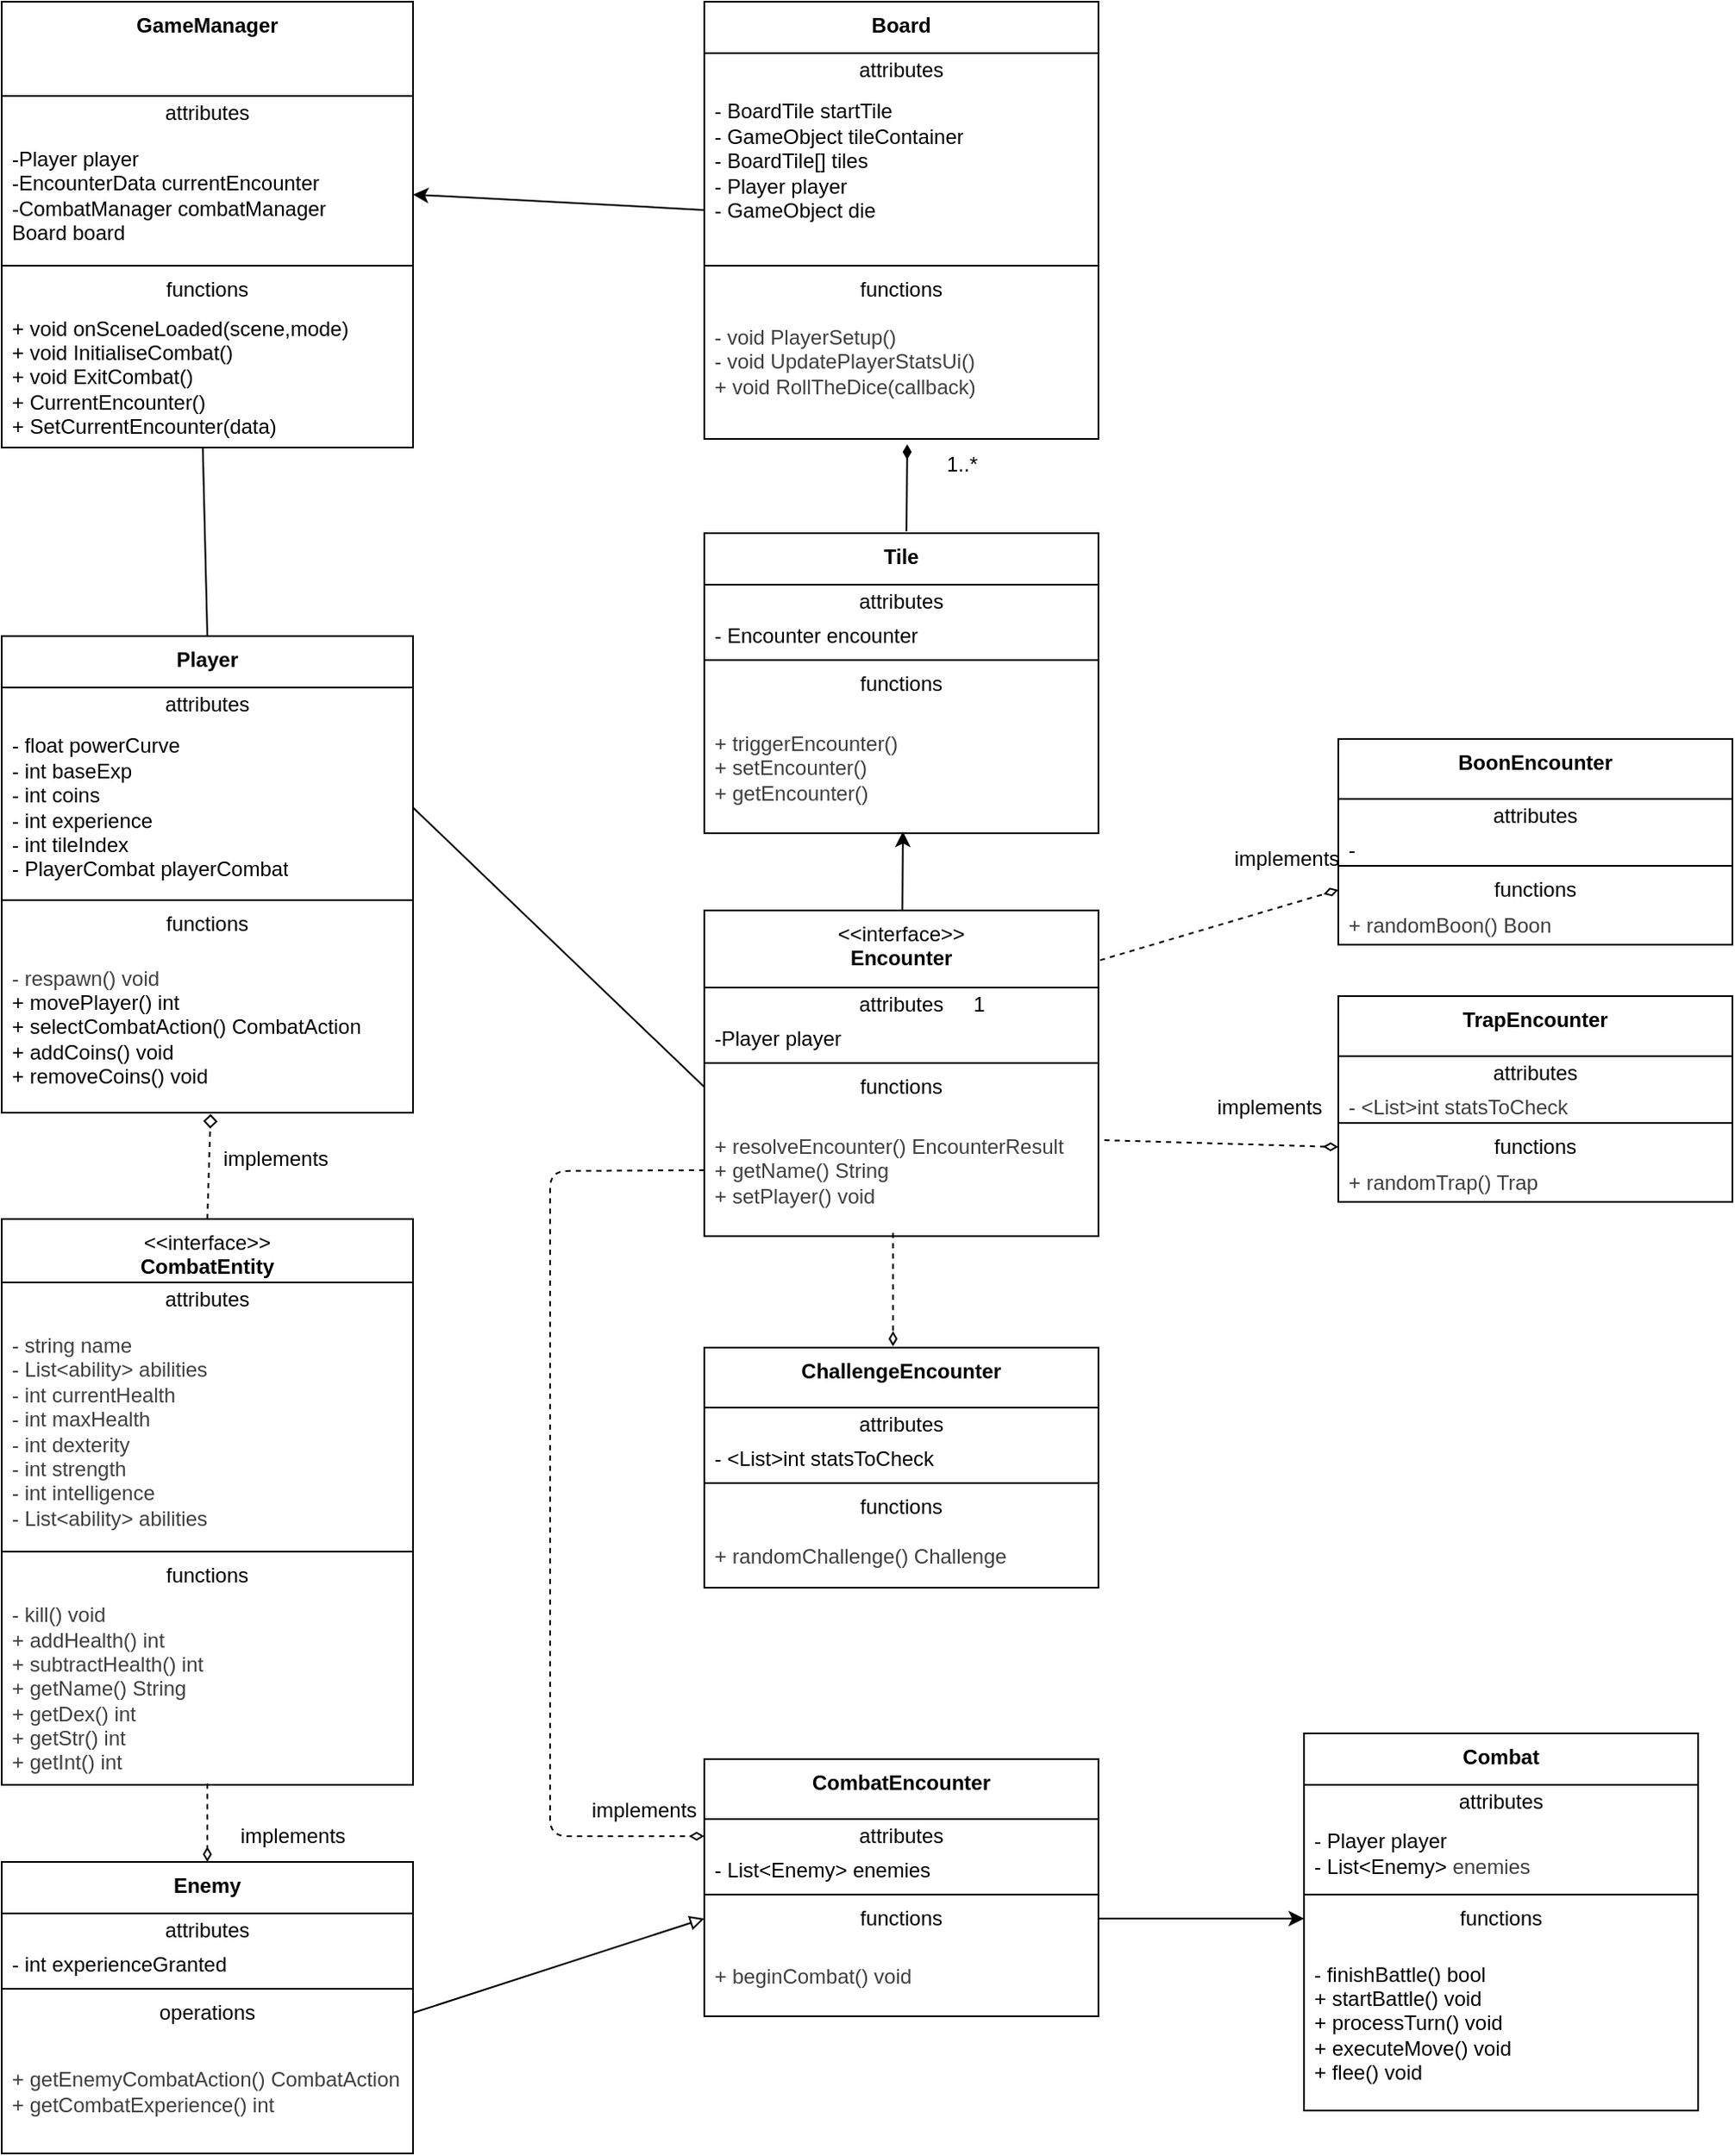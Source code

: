<mxfile>
    <diagram id="9vZlj5ZIvsiJVY9Kg-dg" name="Page-1">
        <mxGraphModel dx="1209" dy="659" grid="1" gridSize="10" guides="1" tooltips="1" connect="1" arrows="1" fold="1" page="1" pageScale="1" pageWidth="850" pageHeight="1100" math="0" shadow="0">
            <root>
                <mxCell id="0"/>
                <mxCell id="1" parent="0"/>
                <mxCell id="45" style="edgeStyle=none;html=1;entryX=0.489;entryY=1.003;entryDx=0;entryDy=0;endArrow=none;endFill=0;exitX=0.5;exitY=0;exitDx=0;exitDy=0;entryPerimeter=0;" parent="1" source="70" target="85" edge="1">
                    <mxGeometry relative="1" as="geometry"/>
                </mxCell>
                <mxCell id="32" style="edgeStyle=none;html=1;entryX=0.515;entryY=1.041;entryDx=0;entryDy=0;endArrow=diamondThin;endFill=1;entryPerimeter=0;" parent="1" target="142" edge="1">
                    <mxGeometry relative="1" as="geometry">
                        <mxPoint x="638" y="319" as="sourcePoint"/>
                        <mxPoint x="608.75" y="160" as="targetPoint"/>
                    </mxGeometry>
                </mxCell>
                <mxCell id="35" style="edgeStyle=none;html=1;entryX=0;entryY=0.5;entryDx=0;entryDy=0;dashed=1;endArrow=diamondThin;endFill=0;exitX=0;exitY=0.5;exitDx=0;exitDy=0;" parent="1" source="109" target="117" edge="1">
                    <mxGeometry relative="1" as="geometry">
                        <mxPoint x="735.09" y="719.01" as="sourcePoint"/>
                        <mxPoint x="721.25" y="1060" as="targetPoint"/>
                        <Array as="points">
                            <mxPoint x="430" y="692"/>
                            <mxPoint x="430" y="1080"/>
                        </Array>
                    </mxGeometry>
                </mxCell>
                <mxCell id="38" style="edgeStyle=none;html=1;entryX=0.479;entryY=-0.005;entryDx=0;entryDy=0;dashed=1;endArrow=diamondThin;endFill=0;exitX=0.479;exitY=0.976;exitDx=0;exitDy=0;entryPerimeter=0;exitPerimeter=0;" parent="1" source="109" target="110" edge="1">
                    <mxGeometry relative="1" as="geometry">
                        <mxPoint x="662.5" y="720" as="sourcePoint"/>
                        <mxPoint x="591.03" y="881.54" as="targetPoint"/>
                    </mxGeometry>
                </mxCell>
                <mxCell id="61" style="edgeStyle=none;html=1;dashed=1;endArrow=diamondThin;endFill=0;exitX=1.015;exitY=0.273;exitDx=0;exitDy=0;exitPerimeter=0;entryX=0;entryY=0.5;entryDx=0;entryDy=0;" parent="1" source="109" target="160" edge="1">
                    <mxGeometry relative="1" as="geometry">
                        <mxPoint x="790" y="697.241" as="sourcePoint"/>
                        <mxPoint x="910" y="739.466" as="targetPoint"/>
                    </mxGeometry>
                </mxCell>
                <mxCell id="64" style="edgeStyle=none;html=1;exitX=1.004;exitY=0.153;exitDx=0;exitDy=0;endArrow=diamondThin;endFill=0;dashed=1;entryX=0;entryY=0.5;entryDx=0;entryDy=0;exitPerimeter=0;" parent="1" source="102" target="148" edge="1">
                    <mxGeometry relative="1" as="geometry">
                        <mxPoint x="920" y="555" as="targetPoint"/>
                        <mxPoint x="747.5" y="610" as="sourcePoint"/>
                    </mxGeometry>
                </mxCell>
                <mxCell id="69" style="edgeStyle=none;html=1;entryX=0;entryY=0.5;entryDx=0;entryDy=0;exitX=1;exitY=0.5;exitDx=0;exitDy=0;" parent="1" source="120" target="128" edge="1">
                    <mxGeometry relative="1" as="geometry">
                        <mxPoint x="763.75" y="1115" as="sourcePoint"/>
                        <mxPoint x="830" y="1115" as="targetPoint"/>
                    </mxGeometry>
                </mxCell>
                <mxCell id="33" style="edgeStyle=none;html=1;entryX=0.508;entryY=1.008;entryDx=0;entryDy=0;dashed=1;endArrow=diamond;endFill=0;entryPerimeter=0;exitX=0.5;exitY=0;exitDx=0;exitDy=0;" parent="1" source="86" target="77" edge="1">
                    <mxGeometry relative="1" as="geometry"/>
                </mxCell>
                <mxCell id="34" style="edgeStyle=none;html=1;dashed=1;endArrow=diamondThin;endFill=0;exitX=0.5;exitY=0.993;exitDx=0;exitDy=0;exitPerimeter=0;entryX=0.5;entryY=0;entryDx=0;entryDy=0;" parent="1" source="93" target="94" edge="1">
                    <mxGeometry relative="1" as="geometry">
                        <mxPoint x="168.36" y="1160" as="targetPoint"/>
                    </mxGeometry>
                </mxCell>
                <mxCell id="36" style="edgeStyle=none;html=1;entryX=0;entryY=0.5;entryDx=0;entryDy=0;endArrow=block;endFill=0;exitX=1;exitY=0.5;exitDx=0;exitDy=0;" parent="1" source="100" target="120" edge="1">
                    <mxGeometry relative="1" as="geometry">
                        <mxPoint x="235" y="1282.12" as="sourcePoint"/>
                        <mxPoint x="593.75" y="1115" as="targetPoint"/>
                    </mxGeometry>
                </mxCell>
                <mxCell id="46" value="" style="endArrow=none;html=1;exitX=1;exitY=0.5;exitDx=0;exitDy=0;entryX=0;entryY=0.5;entryDx=0;entryDy=0;" parent="1" source="72" target="108" edge="1">
                    <mxGeometry width="50" height="50" relative="1" as="geometry">
                        <mxPoint x="540" y="670" as="sourcePoint"/>
                        <mxPoint x="620" y="670" as="targetPoint"/>
                    </mxGeometry>
                </mxCell>
                <mxCell id="48" value="implements" style="text;html=1;align=center;verticalAlign=middle;whiteSpace=wrap;rounded=0;" parent="1" vertex="1">
                    <mxGeometry x="600" y="800" width="60" height="30" as="geometry"/>
                </mxCell>
                <mxCell id="49" value="implements" style="text;html=1;align=center;verticalAlign=middle;whiteSpace=wrap;rounded=0;" parent="1" vertex="1">
                    <mxGeometry x="455" y="1050" width="60" height="30" as="geometry"/>
                </mxCell>
                <mxCell id="51" value="implements" style="text;html=1;align=center;verticalAlign=middle;whiteSpace=wrap;rounded=0;" parent="1" vertex="1">
                    <mxGeometry x="240" y="670" width="60" height="30" as="geometry"/>
                </mxCell>
                <mxCell id="54" value="1..*" style="text;html=1;align=center;verticalAlign=middle;resizable=0;points=[];autosize=1;strokeColor=none;fillColor=none;" parent="1" vertex="1">
                    <mxGeometry x="650" y="265" width="40" height="30" as="geometry"/>
                </mxCell>
                <mxCell id="57" value="1" style="text;html=1;align=center;verticalAlign=middle;resizable=0;points=[];autosize=1;strokeColor=none;fillColor=none;" parent="1" vertex="1">
                    <mxGeometry x="665" y="580" width="30" height="30" as="geometry"/>
                </mxCell>
                <mxCell id="62" value="implements" style="text;html=1;align=center;verticalAlign=middle;whiteSpace=wrap;rounded=0;" parent="1" vertex="1">
                    <mxGeometry x="820" y="640" width="60" height="30" as="geometry"/>
                </mxCell>
                <mxCell id="65" value="implements" style="text;html=1;align=center;verticalAlign=middle;whiteSpace=wrap;rounded=0;" parent="1" vertex="1">
                    <mxGeometry x="830" y="495" width="60" height="30" as="geometry"/>
                </mxCell>
                <mxCell id="70" value="&lt;b&gt;Player&lt;/b&gt;" style="swimlane;fontStyle=0;align=center;verticalAlign=top;childLayout=stackLayout;horizontal=1;startSize=30;horizontalStack=0;resizeParent=1;resizeParentMax=0;resizeLast=0;collapsible=0;marginBottom=0;html=1;whiteSpace=wrap;" parent="1" vertex="1">
                    <mxGeometry x="110" y="380" width="240" height="278" as="geometry"/>
                </mxCell>
                <mxCell id="71" value="attributes" style="text;html=1;strokeColor=none;fillColor=none;align=center;verticalAlign=middle;spacingLeft=4;spacingRight=4;overflow=hidden;rotatable=0;points=[[0,0.5],[1,0.5]];portConstraint=eastwest;whiteSpace=wrap;" parent="70" vertex="1">
                    <mxGeometry y="30" width="240" height="20" as="geometry"/>
                </mxCell>
                <mxCell id="72" value="&lt;div&gt;&lt;span style=&quot;background-color: transparent;&quot;&gt;- float powerCurve&lt;/span&gt;&lt;/div&gt;&lt;div&gt;- int baseExp&lt;/div&gt;&lt;div&gt;&lt;span style=&quot;background-color: transparent;&quot;&gt;- int coins&lt;/span&gt;&lt;/div&gt;&lt;div&gt;&lt;span style=&quot;background-color: transparent;&quot;&gt;- int experience&lt;/span&gt;&lt;/div&gt;&lt;div&gt;&lt;span style=&quot;background-color: transparent;&quot;&gt;- int tileIndex&lt;/span&gt;&lt;/div&gt;&lt;div&gt;- PlayerCombat playerCombat&lt;/div&gt;" style="text;html=1;strokeColor=none;fillColor=none;align=left;verticalAlign=middle;spacingLeft=4;spacingRight=4;overflow=hidden;rotatable=0;points=[[0,0.5],[1,0.5]];portConstraint=eastwest;whiteSpace=wrap;" parent="70" vertex="1">
                    <mxGeometry y="50" width="240" height="100" as="geometry"/>
                </mxCell>
                <mxCell id="75" value="" style="line;strokeWidth=1;fillColor=none;align=left;verticalAlign=middle;spacingTop=-1;spacingLeft=3;spacingRight=3;rotatable=0;labelPosition=right;points=[];portConstraint=eastwest;" parent="70" vertex="1">
                    <mxGeometry y="150" width="240" height="8" as="geometry"/>
                </mxCell>
                <mxCell id="76" value="functions" style="text;html=1;strokeColor=none;fillColor=none;align=center;verticalAlign=middle;spacingLeft=4;spacingRight=4;overflow=hidden;rotatable=0;points=[[0,0.5],[1,0.5]];portConstraint=eastwest;whiteSpace=wrap;" parent="70" vertex="1">
                    <mxGeometry y="158" width="240" height="20" as="geometry"/>
                </mxCell>
                <mxCell id="77" value="&lt;div&gt;&lt;span style=&quot;color: rgb(63, 63, 63);&quot;&gt;- respawn() void&lt;/span&gt;&lt;/div&gt;&lt;div&gt;&lt;span style=&quot;background-color: transparent;&quot;&gt;+ movePlayer() int&lt;/span&gt;&lt;/div&gt;&lt;div&gt;&lt;span style=&quot;background-color: transparent;&quot;&gt;+ selectCombatAction() CombatAction&lt;/span&gt;&lt;/div&gt;&lt;div&gt;+ addCoins() void&lt;/div&gt;&lt;div&gt;+ removeCoins() void&lt;/div&gt;" style="text;html=1;strokeColor=none;fillColor=none;align=left;verticalAlign=middle;spacingLeft=4;spacingRight=4;overflow=hidden;rotatable=0;points=[[0,0.5],[1,0.5]];portConstraint=eastwest;whiteSpace=wrap;" parent="70" vertex="1">
                    <mxGeometry y="178" width="240" height="100" as="geometry"/>
                </mxCell>
                <mxCell id="78" value="&lt;div&gt;&lt;b&gt;GameManager&lt;/b&gt;&lt;/div&gt;" style="swimlane;fontStyle=0;align=center;verticalAlign=top;childLayout=stackLayout;horizontal=1;startSize=55;horizontalStack=0;resizeParent=1;resizeParentMax=0;resizeLast=0;collapsible=0;marginBottom=0;html=1;whiteSpace=wrap;" parent="1" vertex="1">
                    <mxGeometry x="110" y="10" width="240" height="260" as="geometry"/>
                </mxCell>
                <mxCell id="79" value="attributes" style="text;html=1;strokeColor=none;fillColor=none;align=center;verticalAlign=middle;spacingLeft=4;spacingRight=4;overflow=hidden;rotatable=0;points=[[0,0.5],[1,0.5]];portConstraint=eastwest;whiteSpace=wrap;" parent="78" vertex="1">
                    <mxGeometry y="55" width="240" height="20" as="geometry"/>
                </mxCell>
                <mxCell id="80" value="&lt;div&gt;-Player player&lt;/div&gt;&lt;div&gt;-EncounterData currentEncounter&lt;/div&gt;&lt;div&gt;-CombatManager combatManager&lt;/div&gt;&lt;div&gt;Board board&lt;/div&gt;" style="text;html=1;strokeColor=none;fillColor=none;align=left;verticalAlign=middle;spacingLeft=4;spacingRight=4;overflow=hidden;rotatable=0;points=[[0,0.5],[1,0.5]];portConstraint=eastwest;whiteSpace=wrap;" parent="78" vertex="1">
                    <mxGeometry y="75" width="240" height="75" as="geometry"/>
                </mxCell>
                <mxCell id="83" value="" style="line;strokeWidth=1;fillColor=none;align=left;verticalAlign=middle;spacingTop=-1;spacingLeft=3;spacingRight=3;rotatable=0;labelPosition=right;points=[];portConstraint=eastwest;" parent="78" vertex="1">
                    <mxGeometry y="150" width="240" height="8" as="geometry"/>
                </mxCell>
                <mxCell id="84" value="functions" style="text;html=1;strokeColor=none;fillColor=none;align=center;verticalAlign=middle;spacingLeft=4;spacingRight=4;overflow=hidden;rotatable=0;points=[[0,0.5],[1,0.5]];portConstraint=eastwest;whiteSpace=wrap;" parent="78" vertex="1">
                    <mxGeometry y="158" width="240" height="20" as="geometry"/>
                </mxCell>
                <mxCell id="85" value="&lt;div&gt;+ void onSceneLoaded(scene,mode)&lt;/div&gt;&lt;div&gt;+ void InitialiseCombat()&lt;/div&gt;&lt;div&gt;+ void ExitCombat()&lt;/div&gt;&lt;div&gt;+ CurrentEncounter()&lt;/div&gt;&lt;div&gt;+ SetCurrentEncounter(data)&lt;/div&gt;" style="text;html=1;strokeColor=none;fillColor=none;align=left;verticalAlign=middle;spacingLeft=4;spacingRight=4;overflow=hidden;rotatable=0;points=[[0,0.5],[1,0.5]];portConstraint=eastwest;whiteSpace=wrap;" parent="78" vertex="1">
                    <mxGeometry y="178" width="240" height="82" as="geometry"/>
                </mxCell>
                <mxCell id="86" value="&amp;lt;&amp;lt;interface&amp;gt;&amp;gt;&lt;br&gt;&lt;b&gt;CombatEntity&lt;/b&gt;" style="swimlane;fontStyle=0;align=center;verticalAlign=top;childLayout=stackLayout;horizontal=1;startSize=37;horizontalStack=0;resizeParent=1;resizeParentMax=0;resizeLast=0;collapsible=0;marginBottom=0;html=1;whiteSpace=wrap;" parent="1" vertex="1">
                    <mxGeometry x="110" y="720" width="240" height="330" as="geometry"/>
                </mxCell>
                <mxCell id="87" value="attributes" style="text;html=1;strokeColor=none;fillColor=none;align=center;verticalAlign=middle;spacingLeft=4;spacingRight=4;overflow=hidden;rotatable=0;points=[[0,0.5],[1,0.5]];portConstraint=eastwest;whiteSpace=wrap;" parent="86" vertex="1">
                    <mxGeometry y="37" width="240" height="20" as="geometry"/>
                </mxCell>
                <mxCell id="88" value="&lt;div style=&quot;color: rgb(63, 63, 63);&quot;&gt;&lt;font&gt;- string name&lt;/font&gt;&lt;/div&gt;&lt;div style=&quot;color: rgb(63, 63, 63);&quot;&gt;&lt;font&gt;- List&amp;lt;ability&amp;gt; abilities&lt;/font&gt;&lt;/div&gt;&lt;div style=&quot;color: rgb(63, 63, 63);&quot;&gt;&lt;div&gt;- int currentHealth&lt;/div&gt;&lt;div&gt;- int maxHealth&lt;/div&gt;&lt;div&gt;&lt;div&gt;- int dexterity&lt;/div&gt;&lt;div&gt;- int strength&lt;/div&gt;&lt;div&gt;- int intelligence&lt;/div&gt;&lt;/div&gt;&lt;div&gt;- List&amp;lt;ability&amp;gt; abilities&lt;/div&gt;&lt;/div&gt;" style="text;html=1;strokeColor=none;fillColor=none;align=left;verticalAlign=middle;spacingLeft=4;spacingRight=4;overflow=hidden;rotatable=0;points=[[0,0.5],[1,0.5]];portConstraint=eastwest;whiteSpace=wrap;" parent="86" vertex="1">
                    <mxGeometry y="57" width="240" height="133" as="geometry"/>
                </mxCell>
                <mxCell id="91" value="" style="line;strokeWidth=1;fillColor=none;align=left;verticalAlign=middle;spacingTop=-1;spacingLeft=3;spacingRight=3;rotatable=0;labelPosition=right;points=[];portConstraint=eastwest;" parent="86" vertex="1">
                    <mxGeometry y="190" width="240" height="8" as="geometry"/>
                </mxCell>
                <mxCell id="92" value="functions" style="text;html=1;strokeColor=none;fillColor=none;align=center;verticalAlign=middle;spacingLeft=4;spacingRight=4;overflow=hidden;rotatable=0;points=[[0,0.5],[1,0.5]];portConstraint=eastwest;whiteSpace=wrap;" parent="86" vertex="1">
                    <mxGeometry y="198" width="240" height="20" as="geometry"/>
                </mxCell>
                <mxCell id="93" value="&lt;div style=&quot;color: rgb(63, 63, 63);&quot;&gt;&lt;div style=&quot;color: rgb(63, 63, 63);&quot;&gt;&lt;span style=&quot;background-color: transparent;&quot;&gt;- kill() void&lt;/span&gt;&lt;/div&gt;&lt;/div&gt;&lt;div style=&quot;color: rgb(63, 63, 63);&quot;&gt;+ addHealth() int&lt;/div&gt;&lt;div style=&quot;color: rgb(63, 63, 63);&quot;&gt;&lt;span style=&quot;background-color: transparent;&quot;&gt;+ subtractHealth() int&lt;/span&gt;&lt;/div&gt;&lt;div style=&quot;color: rgb(63, 63, 63);&quot;&gt;&lt;span style=&quot;background-color: transparent;&quot;&gt;+ getName() String&lt;/span&gt;&lt;/div&gt;&lt;div style=&quot;color: rgb(63, 63, 63);&quot;&gt;&lt;span style=&quot;background-color: transparent;&quot;&gt;+ getDex() int&lt;/span&gt;&lt;/div&gt;&lt;div style=&quot;color: rgb(63, 63, 63);&quot;&gt;&lt;span style=&quot;background-color: transparent;&quot;&gt;+ getStr() int&lt;/span&gt;&lt;/div&gt;&lt;div style=&quot;color: rgb(63, 63, 63);&quot;&gt;&lt;span style=&quot;background-color: transparent;&quot;&gt;+ getInt() int&lt;/span&gt;&lt;/div&gt;" style="text;html=1;strokeColor=none;fillColor=none;align=left;verticalAlign=middle;spacingLeft=4;spacingRight=4;overflow=hidden;rotatable=0;points=[[0,0.5],[1,0.5]];portConstraint=eastwest;whiteSpace=wrap;" parent="86" vertex="1">
                    <mxGeometry y="218" width="240" height="112" as="geometry"/>
                </mxCell>
                <mxCell id="94" value="&lt;b&gt;Enemy&lt;/b&gt;" style="swimlane;fontStyle=0;align=center;verticalAlign=top;childLayout=stackLayout;horizontal=1;startSize=30;horizontalStack=0;resizeParent=1;resizeParentMax=0;resizeLast=0;collapsible=0;marginBottom=0;html=1;whiteSpace=wrap;" parent="1" vertex="1">
                    <mxGeometry x="110" y="1095" width="240" height="170" as="geometry"/>
                </mxCell>
                <mxCell id="95" value="attributes" style="text;html=1;strokeColor=none;fillColor=none;align=center;verticalAlign=middle;spacingLeft=4;spacingRight=4;overflow=hidden;rotatable=0;points=[[0,0.5],[1,0.5]];portConstraint=eastwest;whiteSpace=wrap;" parent="94" vertex="1">
                    <mxGeometry y="30" width="240" height="20" as="geometry"/>
                </mxCell>
                <mxCell id="96" value="- int experienceGranted" style="text;html=1;strokeColor=none;fillColor=none;align=left;verticalAlign=middle;spacingLeft=4;spacingRight=4;overflow=hidden;rotatable=0;points=[[0,0.5],[1,0.5]];portConstraint=eastwest;whiteSpace=wrap;" parent="94" vertex="1">
                    <mxGeometry y="50" width="240" height="20" as="geometry"/>
                </mxCell>
                <mxCell id="99" value="" style="line;strokeWidth=1;fillColor=none;align=left;verticalAlign=middle;spacingTop=-1;spacingLeft=3;spacingRight=3;rotatable=0;labelPosition=right;points=[];portConstraint=eastwest;" parent="94" vertex="1">
                    <mxGeometry y="70" width="240" height="8" as="geometry"/>
                </mxCell>
                <mxCell id="100" value="operations" style="text;html=1;strokeColor=none;fillColor=none;align=center;verticalAlign=middle;spacingLeft=4;spacingRight=4;overflow=hidden;rotatable=0;points=[[0,0.5],[1,0.5]];portConstraint=eastwest;whiteSpace=wrap;" parent="94" vertex="1">
                    <mxGeometry y="78" width="240" height="20" as="geometry"/>
                </mxCell>
                <mxCell id="101" value="&lt;span style=&quot;color: rgb(63, 63, 63);&quot;&gt;+ getEnemyCombatAction() CombatAction&lt;/span&gt;&lt;div&gt;&lt;span style=&quot;color: rgb(63, 63, 63);&quot;&gt;+ getCombatExperience() int&lt;/span&gt;&lt;/div&gt;" style="text;html=1;strokeColor=none;fillColor=none;align=left;verticalAlign=middle;spacingLeft=4;spacingRight=4;overflow=hidden;rotatable=0;points=[[0,0.5],[1,0.5]];portConstraint=eastwest;whiteSpace=wrap;" parent="94" vertex="1">
                    <mxGeometry y="98" width="240" height="72" as="geometry"/>
                </mxCell>
                <mxCell id="102" value="&amp;lt;&amp;lt;interface&amp;gt;&amp;gt;&lt;br&gt;&lt;b&gt;Encounter&lt;/b&gt;" style="swimlane;fontStyle=0;align=center;verticalAlign=top;childLayout=stackLayout;horizontal=1;startSize=45;horizontalStack=0;resizeParent=1;resizeParentMax=0;resizeLast=0;collapsible=0;marginBottom=0;html=1;whiteSpace=wrap;" parent="1" vertex="1">
                    <mxGeometry x="520" y="540" width="230" height="190" as="geometry"/>
                </mxCell>
                <mxCell id="103" value="attributes" style="text;html=1;strokeColor=none;fillColor=none;align=center;verticalAlign=middle;spacingLeft=4;spacingRight=4;overflow=hidden;rotatable=0;points=[[0,0.5],[1,0.5]];portConstraint=eastwest;whiteSpace=wrap;" parent="102" vertex="1">
                    <mxGeometry y="45" width="230" height="20" as="geometry"/>
                </mxCell>
                <mxCell id="104" value="&lt;font&gt;-Player player&lt;br&gt;&lt;/font&gt;&lt;div&gt;&lt;font&gt;&lt;br&gt;&lt;/font&gt;&lt;/div&gt;" style="text;html=1;strokeColor=none;fillColor=none;align=left;verticalAlign=middle;spacingLeft=4;spacingRight=4;overflow=hidden;rotatable=0;points=[[0,0.5],[1,0.5]];portConstraint=eastwest;whiteSpace=wrap;" parent="102" vertex="1">
                    <mxGeometry y="65" width="230" height="20" as="geometry"/>
                </mxCell>
                <mxCell id="107" value="" style="line;strokeWidth=1;fillColor=none;align=left;verticalAlign=middle;spacingTop=-1;spacingLeft=3;spacingRight=3;rotatable=0;labelPosition=right;points=[];portConstraint=eastwest;" parent="102" vertex="1">
                    <mxGeometry y="85" width="230" height="8" as="geometry"/>
                </mxCell>
                <mxCell id="108" value="functions" style="text;html=1;strokeColor=none;fillColor=none;align=center;verticalAlign=middle;spacingLeft=4;spacingRight=4;overflow=hidden;rotatable=0;points=[[0,0.5],[1,0.5]];portConstraint=eastwest;whiteSpace=wrap;" parent="102" vertex="1">
                    <mxGeometry y="93" width="230" height="20" as="geometry"/>
                </mxCell>
                <mxCell id="109" value="&lt;div style=&quot;color: rgb(63, 63, 63);&quot;&gt;+ resolveEncounter()&amp;nbsp;&lt;span style=&quot;color: rgb(63, 63, 63); background-color: transparent;&quot;&gt;EncounterResult&lt;/span&gt;&lt;/div&gt;&lt;div style=&quot;color: rgb(63, 63, 63);&quot;&gt;+ getName() String&lt;/div&gt;&lt;div style=&quot;color: rgb(63, 63, 63);&quot;&gt;+ setPlayer() void&lt;/div&gt;" style="text;html=1;strokeColor=none;fillColor=none;align=left;verticalAlign=middle;spacingLeft=4;spacingRight=4;overflow=hidden;rotatable=0;points=[[0,0.5],[1,0.5]];portConstraint=eastwest;whiteSpace=wrap;" parent="102" vertex="1">
                    <mxGeometry y="113" width="230" height="77" as="geometry"/>
                </mxCell>
                <mxCell id="110" value="&lt;b&gt;ChallengeEncounter&lt;/b&gt;" style="swimlane;fontStyle=0;align=center;verticalAlign=top;childLayout=stackLayout;horizontal=1;startSize=35;horizontalStack=0;resizeParent=1;resizeParentMax=0;resizeLast=0;collapsible=0;marginBottom=0;html=1;whiteSpace=wrap;" parent="1" vertex="1">
                    <mxGeometry x="520" y="795" width="230" height="140" as="geometry"/>
                </mxCell>
                <mxCell id="111" value="attributes" style="text;html=1;strokeColor=none;fillColor=none;align=center;verticalAlign=middle;spacingLeft=4;spacingRight=4;overflow=hidden;rotatable=0;points=[[0,0.5],[1,0.5]];portConstraint=eastwest;whiteSpace=wrap;" parent="110" vertex="1">
                    <mxGeometry y="35" width="230" height="20" as="geometry"/>
                </mxCell>
                <mxCell id="112" value="&lt;div&gt;&lt;font&gt;- &amp;lt;List&amp;gt;int statsToCheck&lt;/font&gt;&lt;/div&gt;" style="text;html=1;strokeColor=none;fillColor=none;align=left;verticalAlign=middle;spacingLeft=4;spacingRight=4;overflow=hidden;rotatable=0;points=[[0,0.5],[1,0.5]];portConstraint=eastwest;whiteSpace=wrap;" parent="110" vertex="1">
                    <mxGeometry y="55" width="230" height="20" as="geometry"/>
                </mxCell>
                <mxCell id="113" value="" style="line;strokeWidth=1;fillColor=none;align=left;verticalAlign=middle;spacingTop=-1;spacingLeft=3;spacingRight=3;rotatable=0;labelPosition=right;points=[];portConstraint=eastwest;" parent="110" vertex="1">
                    <mxGeometry y="75" width="230" height="8" as="geometry"/>
                </mxCell>
                <mxCell id="114" value="functions" style="text;html=1;strokeColor=none;fillColor=none;align=center;verticalAlign=middle;spacingLeft=4;spacingRight=4;overflow=hidden;rotatable=0;points=[[0,0.5],[1,0.5]];portConstraint=eastwest;whiteSpace=wrap;" parent="110" vertex="1">
                    <mxGeometry y="83" width="230" height="20" as="geometry"/>
                </mxCell>
                <mxCell id="115" value="&lt;div style=&quot;color: rgb(63, 63, 63);&quot;&gt;&lt;div&gt;&lt;span style=&quot;background-color: transparent;&quot;&gt;+ randomChallenge() Challenge&lt;/span&gt;&lt;/div&gt;&lt;/div&gt;" style="text;html=1;strokeColor=none;fillColor=none;align=left;verticalAlign=middle;spacingLeft=4;spacingRight=4;overflow=hidden;rotatable=0;points=[[0,0.5],[1,0.5]];portConstraint=eastwest;whiteSpace=wrap;" parent="110" vertex="1">
                    <mxGeometry y="103" width="230" height="37" as="geometry"/>
                </mxCell>
                <mxCell id="116" value="&lt;span style=&quot;color: rgb(0, 0, 0); text-align: left;&quot;&gt;&lt;b&gt;CombatEncounter&lt;/b&gt;&lt;/span&gt;&lt;div&gt;&lt;span style=&quot;color: rgb(0, 0, 0); text-align: left;&quot;&gt;&lt;br&gt;&lt;/span&gt;&lt;/div&gt;" style="swimlane;fontStyle=0;align=center;verticalAlign=top;childLayout=stackLayout;horizontal=1;startSize=35;horizontalStack=0;resizeParent=1;resizeParentMax=0;resizeLast=0;collapsible=0;marginBottom=0;html=1;whiteSpace=wrap;" parent="1" vertex="1">
                    <mxGeometry x="520" y="1035" width="230" height="150" as="geometry"/>
                </mxCell>
                <mxCell id="117" value="attributes" style="text;html=1;strokeColor=none;fillColor=none;align=center;verticalAlign=middle;spacingLeft=4;spacingRight=4;overflow=hidden;rotatable=0;points=[[0,0.5],[1,0.5]];portConstraint=eastwest;whiteSpace=wrap;" parent="116" vertex="1">
                    <mxGeometry y="35" width="230" height="20" as="geometry"/>
                </mxCell>
                <mxCell id="118" value="&lt;font&gt;- List&amp;lt;Enemy&amp;gt;&amp;nbsp;&lt;span style=&quot;color: rgb(0, 0, 0);&quot;&gt;enemies&amp;nbsp;&lt;/span&gt;&lt;/font&gt;" style="text;html=1;strokeColor=none;fillColor=none;align=left;verticalAlign=middle;spacingLeft=4;spacingRight=4;overflow=hidden;rotatable=0;points=[[0,0.5],[1,0.5]];portConstraint=eastwest;whiteSpace=wrap;" parent="116" vertex="1">
                    <mxGeometry y="55" width="230" height="20" as="geometry"/>
                </mxCell>
                <mxCell id="119" value="" style="line;strokeWidth=1;fillColor=none;align=left;verticalAlign=middle;spacingTop=-1;spacingLeft=3;spacingRight=3;rotatable=0;labelPosition=right;points=[];portConstraint=eastwest;" parent="116" vertex="1">
                    <mxGeometry y="75" width="230" height="8" as="geometry"/>
                </mxCell>
                <mxCell id="120" value="functions" style="text;html=1;strokeColor=none;fillColor=none;align=center;verticalAlign=middle;spacingLeft=4;spacingRight=4;overflow=hidden;rotatable=0;points=[[0,0.5],[1,0.5]];portConstraint=eastwest;whiteSpace=wrap;" parent="116" vertex="1">
                    <mxGeometry y="83" width="230" height="20" as="geometry"/>
                </mxCell>
                <mxCell id="121" value="&lt;div style=&quot;color: rgb(63, 63, 63);&quot;&gt;&lt;span style=&quot;color: rgb(63, 63, 63);&quot;&gt;+ beginCombat() void&lt;/span&gt;&lt;/div&gt;" style="text;html=1;strokeColor=none;fillColor=none;align=left;verticalAlign=middle;spacingLeft=4;spacingRight=4;overflow=hidden;rotatable=0;points=[[0,0.5],[1,0.5]];portConstraint=eastwest;whiteSpace=wrap;" parent="116" vertex="1">
                    <mxGeometry y="103" width="230" height="47" as="geometry"/>
                </mxCell>
                <mxCell id="122" value="&lt;b&gt;Combat&lt;/b&gt;" style="swimlane;fontStyle=0;align=center;verticalAlign=top;childLayout=stackLayout;horizontal=1;startSize=30;horizontalStack=0;resizeParent=1;resizeParentMax=0;resizeLast=0;collapsible=0;marginBottom=0;html=1;whiteSpace=wrap;" parent="1" vertex="1">
                    <mxGeometry x="870" y="1020" width="230" height="220" as="geometry"/>
                </mxCell>
                <mxCell id="123" value="attributes" style="text;html=1;strokeColor=none;fillColor=none;align=center;verticalAlign=middle;spacingLeft=4;spacingRight=4;overflow=hidden;rotatable=0;points=[[0,0.5],[1,0.5]];portConstraint=eastwest;whiteSpace=wrap;" parent="122" vertex="1">
                    <mxGeometry y="30" width="230" height="20" as="geometry"/>
                </mxCell>
                <mxCell id="124" value="&lt;div&gt;&lt;span style=&quot;background-color: transparent;&quot;&gt;- Player player&lt;/span&gt;&lt;/div&gt;- List&amp;lt;Enemy&amp;gt;&amp;nbsp;&lt;span style=&quot;color: rgb(63, 63, 63);&quot;&gt;enemies&lt;/span&gt;" style="text;html=1;strokeColor=none;fillColor=none;align=left;verticalAlign=middle;spacingLeft=4;spacingRight=4;overflow=hidden;rotatable=0;points=[[0,0.5],[1,0.5]];portConstraint=eastwest;whiteSpace=wrap;" parent="122" vertex="1">
                    <mxGeometry y="50" width="230" height="40" as="geometry"/>
                </mxCell>
                <mxCell id="127" value="" style="line;strokeWidth=1;fillColor=none;align=left;verticalAlign=middle;spacingTop=-1;spacingLeft=3;spacingRight=3;rotatable=0;labelPosition=right;points=[];portConstraint=eastwest;" parent="122" vertex="1">
                    <mxGeometry y="90" width="230" height="8" as="geometry"/>
                </mxCell>
                <mxCell id="128" value="functions" style="text;html=1;strokeColor=none;fillColor=none;align=center;verticalAlign=middle;spacingLeft=4;spacingRight=4;overflow=hidden;rotatable=0;points=[[0,0.5],[1,0.5]];portConstraint=eastwest;whiteSpace=wrap;" parent="122" vertex="1">
                    <mxGeometry y="98" width="230" height="20" as="geometry"/>
                </mxCell>
                <mxCell id="129" value="&lt;div&gt;&lt;div&gt;&lt;span style=&quot;background-color: transparent;&quot;&gt;- finishBattle() bool&lt;/span&gt;&lt;/div&gt;+ startBattle() void&lt;/div&gt;&lt;div&gt;+ processTurn() void&lt;br&gt;+ executeMove() void&lt;br&gt;+ flee() void&lt;/div&gt;" style="text;html=1;strokeColor=none;fillColor=none;align=left;verticalAlign=middle;spacingLeft=4;spacingRight=4;overflow=hidden;rotatable=0;points=[[0,0.5],[1,0.5]];portConstraint=eastwest;whiteSpace=wrap;" parent="122" vertex="1">
                    <mxGeometry y="118" width="230" height="102" as="geometry"/>
                </mxCell>
                <mxCell id="130" value="&lt;b&gt;Tile&lt;/b&gt;" style="swimlane;fontStyle=0;align=center;verticalAlign=top;childLayout=stackLayout;horizontal=1;startSize=30;horizontalStack=0;resizeParent=1;resizeParentMax=0;resizeLast=0;collapsible=0;marginBottom=0;html=1;whiteSpace=wrap;" parent="1" vertex="1">
                    <mxGeometry x="520" y="320" width="230" height="175" as="geometry"/>
                </mxCell>
                <mxCell id="131" value="attributes" style="text;html=1;strokeColor=none;fillColor=none;align=center;verticalAlign=middle;spacingLeft=4;spacingRight=4;overflow=hidden;rotatable=0;points=[[0,0.5],[1,0.5]];portConstraint=eastwest;whiteSpace=wrap;" parent="130" vertex="1">
                    <mxGeometry y="30" width="230" height="20" as="geometry"/>
                </mxCell>
                <mxCell id="132" value="&lt;div&gt;&lt;font&gt;- Encounter encounter&lt;/font&gt;&lt;/div&gt;" style="text;html=1;strokeColor=none;fillColor=none;align=left;verticalAlign=middle;spacingLeft=4;spacingRight=4;overflow=hidden;rotatable=0;points=[[0,0.5],[1,0.5]];portConstraint=eastwest;whiteSpace=wrap;" parent="130" vertex="1">
                    <mxGeometry y="50" width="230" height="20" as="geometry"/>
                </mxCell>
                <mxCell id="133" value="" style="line;strokeWidth=1;fillColor=none;align=left;verticalAlign=middle;spacingTop=-1;spacingLeft=3;spacingRight=3;rotatable=0;labelPosition=right;points=[];portConstraint=eastwest;" parent="130" vertex="1">
                    <mxGeometry y="70" width="230" height="8" as="geometry"/>
                </mxCell>
                <mxCell id="134" value="functions" style="text;html=1;strokeColor=none;fillColor=none;align=center;verticalAlign=middle;spacingLeft=4;spacingRight=4;overflow=hidden;rotatable=0;points=[[0,0.5],[1,0.5]];portConstraint=eastwest;whiteSpace=wrap;" parent="130" vertex="1">
                    <mxGeometry y="78" width="230" height="20" as="geometry"/>
                </mxCell>
                <mxCell id="135" value="&lt;div style=&quot;color: rgb(63, 63, 63);&quot;&gt;&lt;div&gt;+ triggerEncounter()&lt;br&gt;&lt;/div&gt;&lt;div&gt;+ setEncounter()&lt;/div&gt;&lt;div&gt;+ getEncounter()&lt;/div&gt;&lt;/div&gt;" style="text;html=1;strokeColor=none;fillColor=none;align=left;verticalAlign=middle;spacingLeft=4;spacingRight=4;overflow=hidden;rotatable=0;points=[[0,0.5],[1,0.5]];portConstraint=eastwest;whiteSpace=wrap;" parent="130" vertex="1">
                    <mxGeometry y="98" width="230" height="77" as="geometry"/>
                </mxCell>
                <mxCell id="136" style="edgeStyle=none;html=1;entryX=0.504;entryY=0.987;entryDx=0;entryDy=0;entryPerimeter=0;" parent="1" source="102" target="135" edge="1">
                    <mxGeometry relative="1" as="geometry"/>
                </mxCell>
                <mxCell id="162" style="edgeStyle=none;html=1;entryX=1;entryY=0.5;entryDx=0;entryDy=0;" parent="1" source="137" target="80" edge="1">
                    <mxGeometry relative="1" as="geometry"/>
                </mxCell>
                <mxCell id="137" value="&lt;b&gt;Board&lt;/b&gt;" style="swimlane;fontStyle=0;align=center;verticalAlign=top;childLayout=stackLayout;horizontal=1;startSize=30;horizontalStack=0;resizeParent=1;resizeParentMax=0;resizeLast=0;collapsible=0;marginBottom=0;html=1;whiteSpace=wrap;" parent="1" vertex="1">
                    <mxGeometry x="520" y="10" width="230" height="255" as="geometry"/>
                </mxCell>
                <mxCell id="138" value="attributes" style="text;html=1;strokeColor=none;fillColor=none;align=center;verticalAlign=middle;spacingLeft=4;spacingRight=4;overflow=hidden;rotatable=0;points=[[0,0.5],[1,0.5]];portConstraint=eastwest;whiteSpace=wrap;" parent="137" vertex="1">
                    <mxGeometry y="30" width="230" height="20" as="geometry"/>
                </mxCell>
                <mxCell id="139" value="&lt;div&gt;&lt;span style=&quot;background-color: transparent;&quot;&gt;- BoardTile startTile&lt;/span&gt;&lt;/div&gt;&lt;div&gt;- GameObject tileContainer&lt;/div&gt;&lt;div&gt;&lt;span style=&quot;background-color: transparent;&quot;&gt;- BoardTile[] tiles&lt;/span&gt;&lt;/div&gt;&lt;div&gt;&lt;span style=&quot;background-color: transparent;&quot;&gt;- Player player&lt;/span&gt;&lt;/div&gt;&lt;div&gt;- GameObject die&lt;/div&gt;&lt;div&gt;&lt;br&gt;&lt;/div&gt;" style="text;html=1;strokeColor=none;fillColor=none;align=left;verticalAlign=middle;spacingLeft=4;spacingRight=4;overflow=hidden;rotatable=0;points=[[0,0.5],[1,0.5]];portConstraint=eastwest;whiteSpace=wrap;" parent="137" vertex="1">
                    <mxGeometry y="50" width="230" height="100" as="geometry"/>
                </mxCell>
                <mxCell id="140" value="" style="line;strokeWidth=1;fillColor=none;align=left;verticalAlign=middle;spacingTop=-1;spacingLeft=3;spacingRight=3;rotatable=0;labelPosition=right;points=[];portConstraint=eastwest;" parent="137" vertex="1">
                    <mxGeometry y="150" width="230" height="8" as="geometry"/>
                </mxCell>
                <mxCell id="141" value="functions" style="text;html=1;strokeColor=none;fillColor=none;align=center;verticalAlign=middle;spacingLeft=4;spacingRight=4;overflow=hidden;rotatable=0;points=[[0,0.5],[1,0.5]];portConstraint=eastwest;whiteSpace=wrap;" parent="137" vertex="1">
                    <mxGeometry y="158" width="230" height="20" as="geometry"/>
                </mxCell>
                <mxCell id="142" value="&lt;div style=&quot;color: rgb(63, 63, 63);&quot;&gt;&lt;div&gt;- void PlayerSetup()&lt;/div&gt;&lt;div&gt;- void UpdatePlayerStatsUi()&lt;/div&gt;&lt;div&gt;+ void RollTheDice(callback)&lt;/div&gt;&lt;div&gt;&lt;br&gt;&lt;/div&gt;&lt;/div&gt;" style="text;html=1;strokeColor=none;fillColor=none;align=left;verticalAlign=middle;spacingLeft=4;spacingRight=4;overflow=hidden;rotatable=0;points=[[0,0.5],[1,0.5]];portConstraint=eastwest;whiteSpace=wrap;" parent="137" vertex="1">
                    <mxGeometry y="178" width="230" height="77" as="geometry"/>
                </mxCell>
                <mxCell id="144" value="&lt;b&gt;BoonEncounter&lt;/b&gt;" style="swimlane;fontStyle=0;align=center;verticalAlign=top;childLayout=stackLayout;horizontal=1;startSize=35;horizontalStack=0;resizeParent=1;resizeParentMax=0;resizeLast=0;collapsible=0;marginBottom=0;html=1;whiteSpace=wrap;" parent="1" vertex="1">
                    <mxGeometry x="890" y="440" width="230" height="120" as="geometry"/>
                </mxCell>
                <mxCell id="145" value="attributes" style="text;html=1;strokeColor=none;fillColor=none;align=center;verticalAlign=middle;spacingLeft=4;spacingRight=4;overflow=hidden;rotatable=0;points=[[0,0.5],[1,0.5]];portConstraint=eastwest;whiteSpace=wrap;" parent="144" vertex="1">
                    <mxGeometry y="35" width="230" height="20" as="geometry"/>
                </mxCell>
                <mxCell id="146" value="&lt;div&gt;&lt;font&gt;-&lt;/font&gt;&lt;/div&gt;" style="text;html=1;strokeColor=none;fillColor=none;align=left;verticalAlign=middle;spacingLeft=4;spacingRight=4;overflow=hidden;rotatable=0;points=[[0,0.5],[1,0.5]];portConstraint=eastwest;whiteSpace=wrap;" parent="144" vertex="1">
                    <mxGeometry y="55" width="230" height="15" as="geometry"/>
                </mxCell>
                <mxCell id="147" value="" style="line;strokeWidth=1;fillColor=none;align=left;verticalAlign=middle;spacingTop=-1;spacingLeft=3;spacingRight=3;rotatable=0;labelPosition=right;points=[];portConstraint=eastwest;" parent="144" vertex="1">
                    <mxGeometry y="70" width="230" height="8" as="geometry"/>
                </mxCell>
                <mxCell id="148" value="functions" style="text;html=1;strokeColor=none;fillColor=none;align=center;verticalAlign=middle;spacingLeft=4;spacingRight=4;overflow=hidden;rotatable=0;points=[[0,0.5],[1,0.5]];portConstraint=eastwest;whiteSpace=wrap;" parent="144" vertex="1">
                    <mxGeometry y="78" width="230" height="20" as="geometry"/>
                </mxCell>
                <mxCell id="149" value="&lt;div style=&quot;color: rgb(63, 63, 63);&quot;&gt;&lt;span style=&quot;color: rgb(63, 63, 63);&quot;&gt;+ randomBoon() Boon&lt;/span&gt;&lt;/div&gt;" style="text;html=1;strokeColor=none;fillColor=none;align=left;verticalAlign=middle;spacingLeft=4;spacingRight=4;overflow=hidden;rotatable=0;points=[[0,0.5],[1,0.5]];portConstraint=eastwest;whiteSpace=wrap;" parent="144" vertex="1">
                    <mxGeometry y="98" width="230" height="22" as="geometry"/>
                </mxCell>
                <mxCell id="156" value="&lt;b&gt;TrapEncounter&lt;/b&gt;" style="swimlane;fontStyle=0;align=center;verticalAlign=top;childLayout=stackLayout;horizontal=1;startSize=35;horizontalStack=0;resizeParent=1;resizeParentMax=0;resizeLast=0;collapsible=0;marginBottom=0;html=1;whiteSpace=wrap;" parent="1" vertex="1">
                    <mxGeometry x="890" y="590" width="230" height="120" as="geometry"/>
                </mxCell>
                <mxCell id="157" value="attributes" style="text;html=1;strokeColor=none;fillColor=none;align=center;verticalAlign=middle;spacingLeft=4;spacingRight=4;overflow=hidden;rotatable=0;points=[[0,0.5],[1,0.5]];portConstraint=eastwest;whiteSpace=wrap;" parent="156" vertex="1">
                    <mxGeometry y="35" width="230" height="20" as="geometry"/>
                </mxCell>
                <mxCell id="158" value="&lt;span style=&quot;color: rgb(63, 63, 63);&quot;&gt;- &amp;lt;List&amp;gt;int statsToCheck&lt;/span&gt;" style="text;html=1;strokeColor=none;fillColor=none;align=left;verticalAlign=middle;spacingLeft=4;spacingRight=4;overflow=hidden;rotatable=0;points=[[0,0.5],[1,0.5]];portConstraint=eastwest;whiteSpace=wrap;" parent="156" vertex="1">
                    <mxGeometry y="55" width="230" height="15" as="geometry"/>
                </mxCell>
                <mxCell id="159" value="" style="line;strokeWidth=1;fillColor=none;align=left;verticalAlign=middle;spacingTop=-1;spacingLeft=3;spacingRight=3;rotatable=0;labelPosition=right;points=[];portConstraint=eastwest;" parent="156" vertex="1">
                    <mxGeometry y="70" width="230" height="8" as="geometry"/>
                </mxCell>
                <mxCell id="160" value="functions" style="text;html=1;strokeColor=none;fillColor=none;align=center;verticalAlign=middle;spacingLeft=4;spacingRight=4;overflow=hidden;rotatable=0;points=[[0,0.5],[1,0.5]];portConstraint=eastwest;whiteSpace=wrap;" parent="156" vertex="1">
                    <mxGeometry y="78" width="230" height="20" as="geometry"/>
                </mxCell>
                <mxCell id="161" value="&lt;div style=&quot;color: rgb(63, 63, 63);&quot;&gt;&lt;span style=&quot;color: rgb(63, 63, 63);&quot;&gt;+ randomTrap() Trap&lt;/span&gt;&lt;/div&gt;" style="text;html=1;strokeColor=none;fillColor=none;align=left;verticalAlign=middle;spacingLeft=4;spacingRight=4;overflow=hidden;rotatable=0;points=[[0,0.5],[1,0.5]];portConstraint=eastwest;whiteSpace=wrap;" parent="156" vertex="1">
                    <mxGeometry y="98" width="230" height="22" as="geometry"/>
                </mxCell>
                <mxCell id="163" value="implements" style="text;html=1;align=center;verticalAlign=middle;whiteSpace=wrap;rounded=0;" parent="1" vertex="1">
                    <mxGeometry x="250" y="1065" width="60" height="30" as="geometry"/>
                </mxCell>
            </root>
        </mxGraphModel>
    </diagram>
</mxfile>